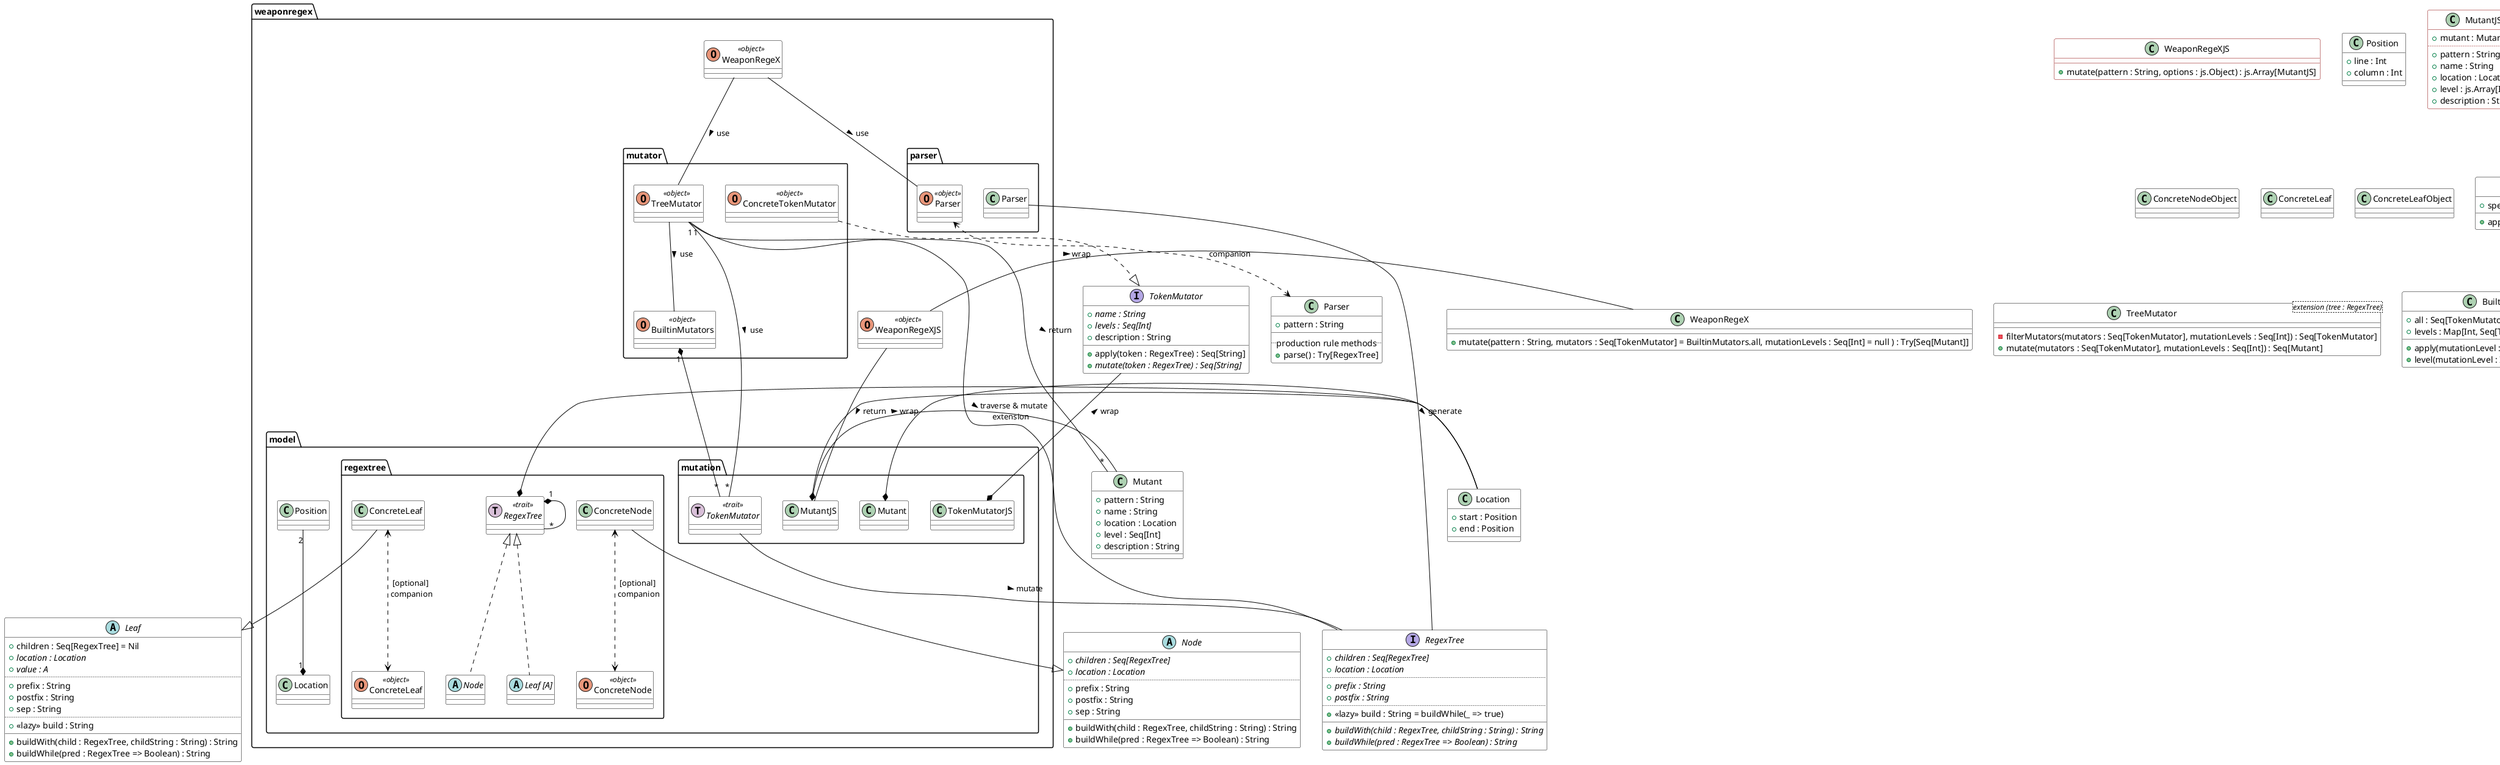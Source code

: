 @startuml

'skinparam monochrome true
skinparam backgroundcolor white
'skinparam backgroundcolor transparent
skinparam shadowing false
skinparam class {
    BackgroundColor transparent
    BorderColor black
    ArrowColor black
}
skinparam note {
    BackgroundColor business
    BorderColor black
}

'left to right direction

'title Class Diagram

!startsub Entire

' ===================== Package structure =====================
package "weaponregex" {
    class WeaponRegeX <<object>> <<(O, darksalmon)>>
'    note top of WeaponRegeX: API facade for Scala

    class WeaponRegeXJS <<object>> <<(O, darksalmon)>>
'    note top of WeaponRegeXJS: API facade for JavaScript

    package "parser" {
        class Parser
        class "Parser" as ParserObject <<object>> <<(O, darksalmon)>>
    }

    package "model" {
        class Location
        class Position

        package "regextree" {
            interface RegexTree <<trait>> << (T, thistle) >>
            abstract class Node
            abstract class "Leaf [A]" as Leaf

            class ConcreteNode
            class "ConcreteNode" as ConcreteNodeObject <<object>> <<(O, darksalmon)>>

            class ConcreteLeaf
            class "ConcreteLeaf" as ConcreteLeafObject <<object>> <<(O, darksalmon)>>
        }

        package "mutation" {
            class Mutant
            class MutantJS
            
            interface TokenMutator <<trait>> << (T, thistle) >>
            class TokenMutatorJS
        }
    }

    package "mutator" {
        class BuiltinMutators <<object>> <<(O, darksalmon)>>
        class ConcreteTokenMutator <<object>> <<(O, darksalmon)>>
        class TreeMutator <<object>> <<(O, darksalmon)>>
    }
}

' ===================== Main facade =====================
WeaponRegeX -- ParserObject :> use
WeaponRegeX -- TreeMutator :> use
class WeaponRegeX {
    + mutate(pattern : String, mutators : Seq[TokenMutator] = BuiltinMutators.all, mutationLevels : Seq[Int] = null ) : Try[Seq[Mutant]]
}

WeaponRegeXJS -l- WeaponRegeX :> wrap
WeaponRegeXJS -- MutantJS :> return
class WeaponRegeXJS  #line:darkred {
    + mutate(pattern : String, options : js.Object) : js.Array[MutantJS]
}

' ===================== Data models =====================
Location "1" *-u- "2" Position
class Location {
    + start : Position
    + end : Position
}

class Position {
   + line : Int
   + column : Int
}

Mutant *-- Location
class Mutant {
    + pattern : String
    + name : String
    + location : Location
    + level : Seq[Int]
    + description : String
}

MutantJS *-l- Location
MutantJS *-u- Mutant :> wrap
class MutantJS  #line:darkred {
    + mutant : Mutant
    ..
    + pattern : String
    + name : String
    + location : Location
    + level : js.Array[Int]
    + description : String
}

' ===================== RegexTree =====================
RegexTree "1" *-- "*" RegexTree
RegexTree <|.. Node
RegexTree <|.. Leaf
RegexTree *-u- Location

interface RegexTree {
    + {abstract} children : Seq[RegexTree]
    + {abstract} location : Location
    ..
    + {abstract} prefix : String
    + {abstract} postfix : String
    ..
    + <<lazy>> build : String = buildWhile(_ => true)
    __
    + {abstract} buildWith(child : RegexTree, childString : String) : String
    + {abstract} buildWhile(pred : RegexTree => Boolean) : String
}

abstract class Node {
    + {abstract} children : Seq[RegexTree]
    + {abstract} location : Location
    ..
    + prefix : String
    + postfix : String
    + sep : String
    __
    + buildWith(child : RegexTree, childString : String) : String
    + buildWhile(pred : RegexTree => Boolean) : String
}

abstract class Leaf {
    + children : Seq[RegexTree] = Nil
    + {abstract} location : Location
    + {abstract} value : A
    ..
    + prefix : String
    + postfix : String
    + sep : String
    ..
    + <<lazy>> build : String
    __
    + buildWith(child : RegexTree, childString : String) : String
    + buildWhile(pred : RegexTree => Boolean) : String
}

ConcreteNode --|> Node
ConcreteNode <..> ConcreteNodeObject : [optional]\n companion
class ConcreteNode
class ConcreteNodeObject

ConcreteLeaf --|> Leaf
ConcreteLeaf <..> ConcreteLeafObject : [optional]\n companion
class ConcreteLeaf
class ConcreteLeafObject

' ===================== Parser =====================
Parser -- RegexTree :> generate
class Parser {
    + pattern : String
    __
    .. production rule methods ..
    + parse() : Try[RegexTree]
}

ParserObject <..> Parser : companion
class ParserObject {
    + specialChars : String
    + apply(pattern : String) : Try[RegexTree]
}

' ===================== TreeMutator =====================
TreeMutator -- BuiltinMutators :> use
TreeMutator "1" -- "*" TokenMutator :> use
TreeMutator "1" --- "*" Mutant :> return
TreeMutator -- RegexTree :> traverse & mutate\n extension

class TreeMutator <extension (tree : RegexTree)> {
'    == extension (tree : RegexTree) ==
    - filterMutators(mutators : Seq[TokenMutator], mutationLevels : Seq[Int]) : Seq[TokenMutator]
    + mutate(mutators : Seq[TokenMutator], mutationLevels : Seq[Int]) : Seq[Mutant]
}

' ===================== TokenMutator =====================
BuiltinMutators "1" *-- "*" TokenMutator
class BuiltinMutators {
    + all : Seq[TokenMutator]
    + levels : Map[Int, Seq[TokenMutator]]

    + apply(mutationLevel : Int) : Seq[TokenMutator]
    + level(mutationLevel : Int) : Seq[TokenMutator]
}

TokenMutator -- RegexTree :> mutate
interface TokenMutator {
    + {abstract} name : String
    + {abstract} levels : Seq[Int]
    + description : String

    + apply(token : RegexTree) : Seq[String]
    + {abstract} mutate(token : RegexTree) : Seq[String]
}

ConcreteTokenMutator ..|> TokenMutator
class ConcreteTokenMutator

TokenMutatorJS *-u- TokenMutator :> wrap
class TokenMutatorJS  #line:darkred {
    + tokenMutator : TokenMutator
    ..
    + name : String
    + levels : Seq[Int]
    + description : String
    __
    + apply(token : RegexTree) : Seq[String]
    + mutate(token : RegexTree) : Seq[String]
}

!endsub

@enduml